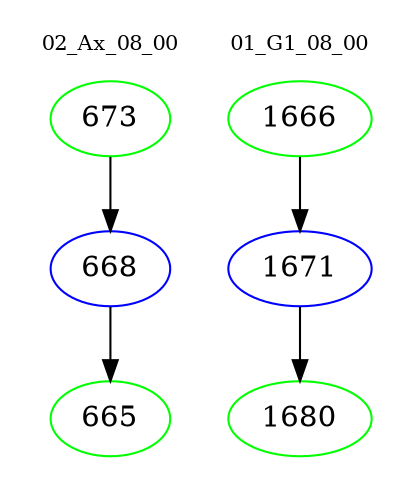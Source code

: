 digraph{
subgraph cluster_0 {
color = white
label = "02_Ax_08_00";
fontsize=10;
T0_673 [label="673", color="green"]
T0_673 -> T0_668 [color="black"]
T0_668 [label="668", color="blue"]
T0_668 -> T0_665 [color="black"]
T0_665 [label="665", color="green"]
}
subgraph cluster_1 {
color = white
label = "01_G1_08_00";
fontsize=10;
T1_1666 [label="1666", color="green"]
T1_1666 -> T1_1671 [color="black"]
T1_1671 [label="1671", color="blue"]
T1_1671 -> T1_1680 [color="black"]
T1_1680 [label="1680", color="green"]
}
}
